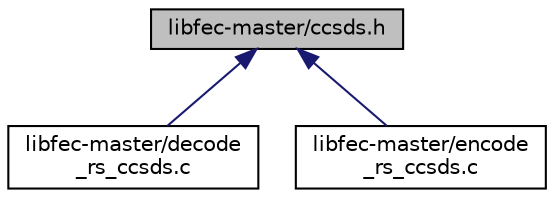 digraph "libfec-master/ccsds.h"
{
 // LATEX_PDF_SIZE
  edge [fontname="Helvetica",fontsize="10",labelfontname="Helvetica",labelfontsize="10"];
  node [fontname="Helvetica",fontsize="10",shape=record];
  Node1 [label="libfec-master/ccsds.h",height=0.2,width=0.4,color="black", fillcolor="grey75", style="filled", fontcolor="black",tooltip=" "];
  Node1 -> Node2 [dir="back",color="midnightblue",fontsize="10",style="solid",fontname="Helvetica"];
  Node2 [label="libfec-master/decode\l_rs_ccsds.c",height=0.2,width=0.4,color="black", fillcolor="white", style="filled",URL="$decode__rs__ccsds_8c.html",tooltip=" "];
  Node1 -> Node3 [dir="back",color="midnightblue",fontsize="10",style="solid",fontname="Helvetica"];
  Node3 [label="libfec-master/encode\l_rs_ccsds.c",height=0.2,width=0.4,color="black", fillcolor="white", style="filled",URL="$encode__rs__ccsds_8c.html",tooltip=" "];
}

